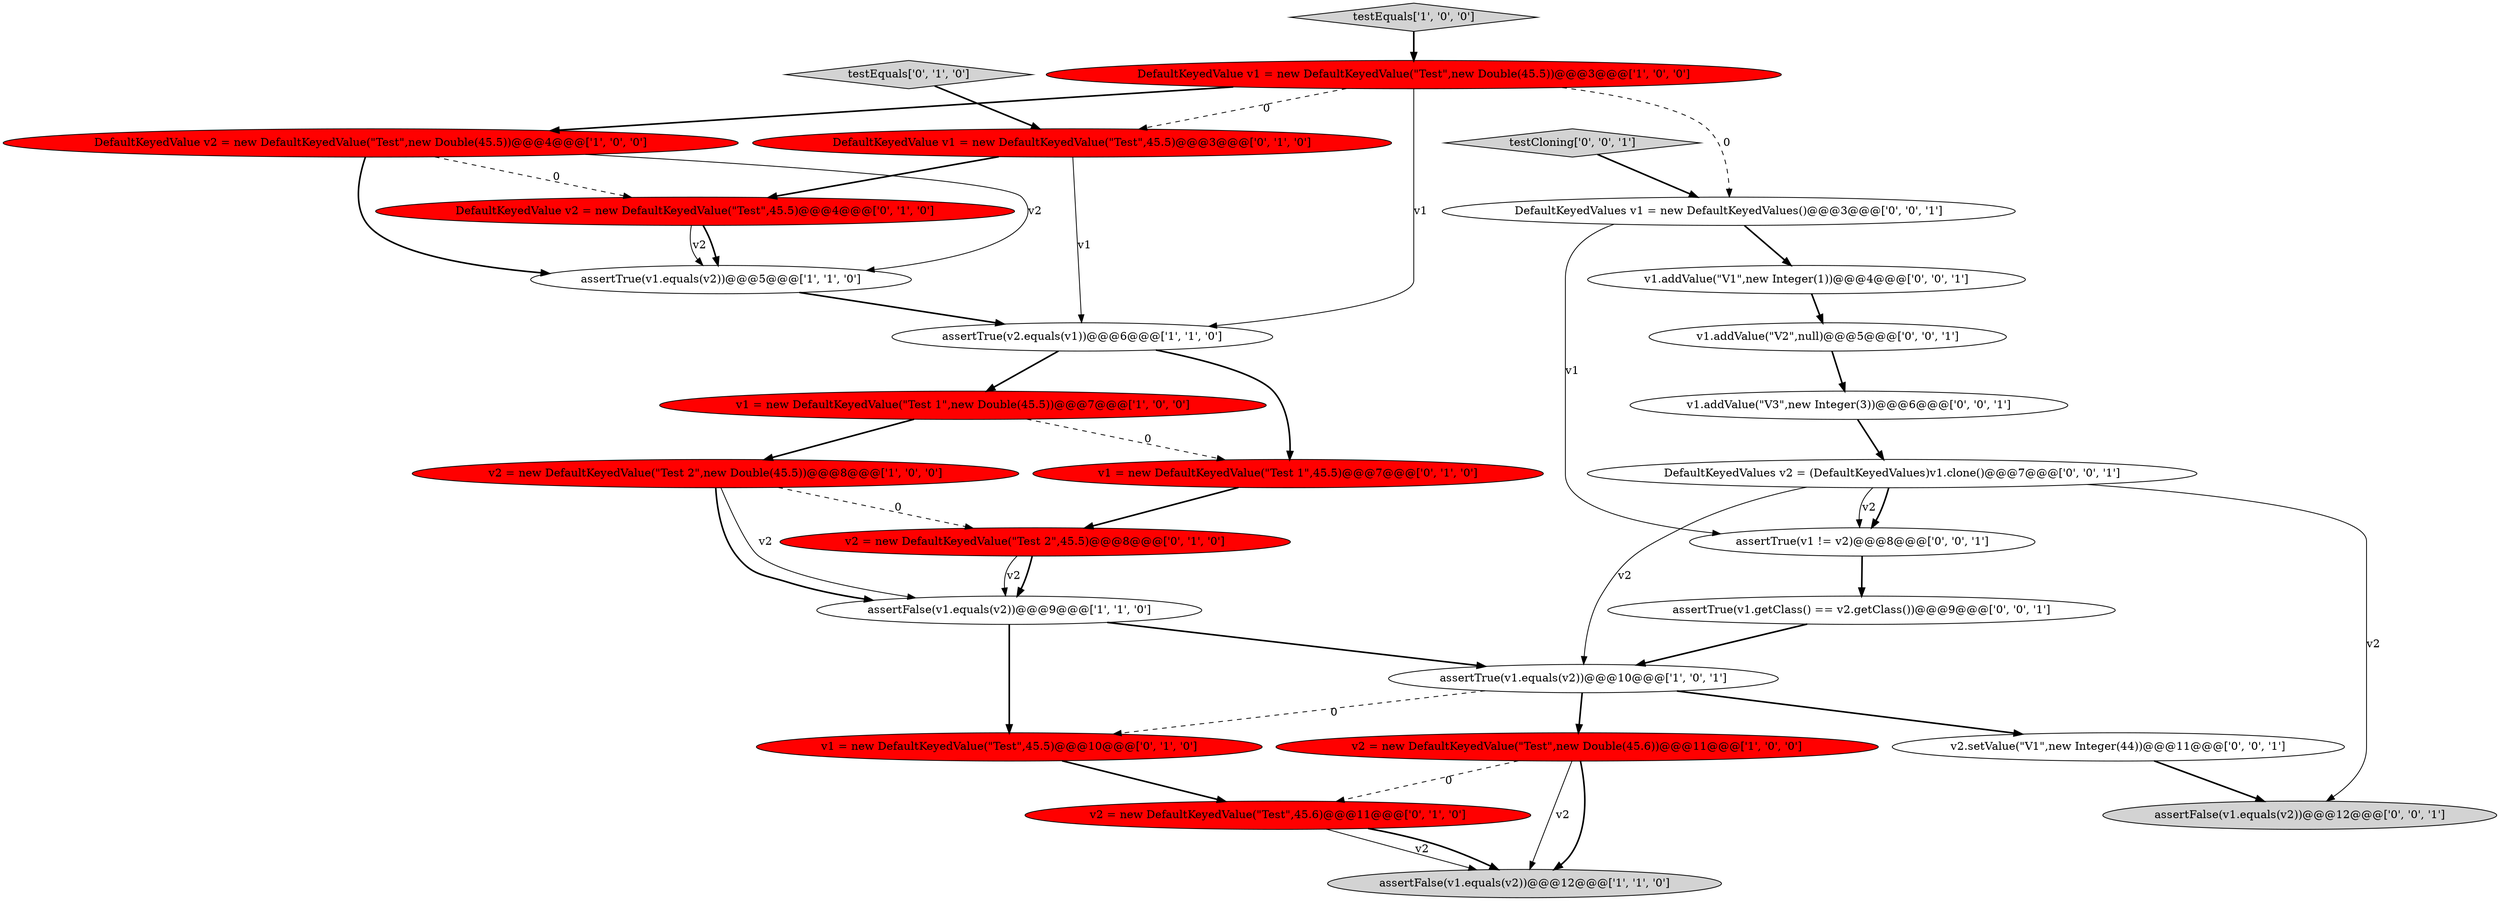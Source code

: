 digraph {
4 [style = filled, label = "v2 = new DefaultKeyedValue(\"Test\",new Double(45.6))@@@11@@@['1', '0', '0']", fillcolor = red, shape = ellipse image = "AAA1AAABBB1BBB"];
17 [style = filled, label = "DefaultKeyedValue v1 = new DefaultKeyedValue(\"Test\",45.5)@@@3@@@['0', '1', '0']", fillcolor = red, shape = ellipse image = "AAA1AAABBB2BBB"];
20 [style = filled, label = "assertFalse(v1.equals(v2))@@@12@@@['0', '0', '1']", fillcolor = lightgray, shape = ellipse image = "AAA0AAABBB3BBB"];
5 [style = filled, label = "assertTrue(v1.equals(v2))@@@5@@@['1', '1', '0']", fillcolor = white, shape = ellipse image = "AAA0AAABBB1BBB"];
24 [style = filled, label = "assertTrue(v1 != v2)@@@8@@@['0', '0', '1']", fillcolor = white, shape = ellipse image = "AAA0AAABBB3BBB"];
2 [style = filled, label = "assertFalse(v1.equals(v2))@@@12@@@['1', '1', '0']", fillcolor = lightgray, shape = ellipse image = "AAA0AAABBB1BBB"];
8 [style = filled, label = "testEquals['1', '0', '0']", fillcolor = lightgray, shape = diamond image = "AAA0AAABBB1BBB"];
0 [style = filled, label = "DefaultKeyedValue v1 = new DefaultKeyedValue(\"Test\",new Double(45.5))@@@3@@@['1', '0', '0']", fillcolor = red, shape = ellipse image = "AAA1AAABBB1BBB"];
18 [style = filled, label = "v1.addValue(\"V1\",new Integer(1))@@@4@@@['0', '0', '1']", fillcolor = white, shape = ellipse image = "AAA0AAABBB3BBB"];
23 [style = filled, label = "DefaultKeyedValues v2 = (DefaultKeyedValues)v1.clone()@@@7@@@['0', '0', '1']", fillcolor = white, shape = ellipse image = "AAA0AAABBB3BBB"];
3 [style = filled, label = "DefaultKeyedValue v2 = new DefaultKeyedValue(\"Test\",new Double(45.5))@@@4@@@['1', '0', '0']", fillcolor = red, shape = ellipse image = "AAA1AAABBB1BBB"];
7 [style = filled, label = "assertFalse(v1.equals(v2))@@@9@@@['1', '1', '0']", fillcolor = white, shape = ellipse image = "AAA0AAABBB1BBB"];
10 [style = filled, label = "v1 = new DefaultKeyedValue(\"Test 1\",new Double(45.5))@@@7@@@['1', '0', '0']", fillcolor = red, shape = ellipse image = "AAA1AAABBB1BBB"];
22 [style = filled, label = "testCloning['0', '0', '1']", fillcolor = lightgray, shape = diamond image = "AAA0AAABBB3BBB"];
11 [style = filled, label = "v1 = new DefaultKeyedValue(\"Test 1\",45.5)@@@7@@@['0', '1', '0']", fillcolor = red, shape = ellipse image = "AAA1AAABBB2BBB"];
27 [style = filled, label = "v2.setValue(\"V1\",new Integer(44))@@@11@@@['0', '0', '1']", fillcolor = white, shape = ellipse image = "AAA0AAABBB3BBB"];
25 [style = filled, label = "DefaultKeyedValues v1 = new DefaultKeyedValues()@@@3@@@['0', '0', '1']", fillcolor = white, shape = ellipse image = "AAA0AAABBB3BBB"];
9 [style = filled, label = "assertTrue(v1.equals(v2))@@@10@@@['1', '0', '1']", fillcolor = white, shape = ellipse image = "AAA0AAABBB1BBB"];
1 [style = filled, label = "assertTrue(v2.equals(v1))@@@6@@@['1', '1', '0']", fillcolor = white, shape = ellipse image = "AAA0AAABBB1BBB"];
14 [style = filled, label = "v2 = new DefaultKeyedValue(\"Test\",45.6)@@@11@@@['0', '1', '0']", fillcolor = red, shape = ellipse image = "AAA1AAABBB2BBB"];
16 [style = filled, label = "v2 = new DefaultKeyedValue(\"Test 2\",45.5)@@@8@@@['0', '1', '0']", fillcolor = red, shape = ellipse image = "AAA1AAABBB2BBB"];
26 [style = filled, label = "assertTrue(v1.getClass() == v2.getClass())@@@9@@@['0', '0', '1']", fillcolor = white, shape = ellipse image = "AAA0AAABBB3BBB"];
13 [style = filled, label = "v1 = new DefaultKeyedValue(\"Test\",45.5)@@@10@@@['0', '1', '0']", fillcolor = red, shape = ellipse image = "AAA1AAABBB2BBB"];
15 [style = filled, label = "testEquals['0', '1', '0']", fillcolor = lightgray, shape = diamond image = "AAA0AAABBB2BBB"];
21 [style = filled, label = "v1.addValue(\"V2\",null)@@@5@@@['0', '0', '1']", fillcolor = white, shape = ellipse image = "AAA0AAABBB3BBB"];
12 [style = filled, label = "DefaultKeyedValue v2 = new DefaultKeyedValue(\"Test\",45.5)@@@4@@@['0', '1', '0']", fillcolor = red, shape = ellipse image = "AAA1AAABBB2BBB"];
6 [style = filled, label = "v2 = new DefaultKeyedValue(\"Test 2\",new Double(45.5))@@@8@@@['1', '0', '0']", fillcolor = red, shape = ellipse image = "AAA1AAABBB1BBB"];
19 [style = filled, label = "v1.addValue(\"V3\",new Integer(3))@@@6@@@['0', '0', '1']", fillcolor = white, shape = ellipse image = "AAA0AAABBB3BBB"];
7->13 [style = bold, label=""];
0->3 [style = bold, label=""];
11->16 [style = bold, label=""];
22->25 [style = bold, label=""];
12->5 [style = bold, label=""];
21->19 [style = bold, label=""];
17->1 [style = solid, label="v1"];
9->4 [style = bold, label=""];
25->18 [style = bold, label=""];
16->7 [style = bold, label=""];
26->9 [style = bold, label=""];
4->2 [style = bold, label=""];
4->2 [style = solid, label="v2"];
0->17 [style = dashed, label="0"];
10->6 [style = bold, label=""];
3->5 [style = solid, label="v2"];
1->11 [style = bold, label=""];
10->11 [style = dashed, label="0"];
9->27 [style = bold, label=""];
8->0 [style = bold, label=""];
7->9 [style = bold, label=""];
5->1 [style = bold, label=""];
24->26 [style = bold, label=""];
15->17 [style = bold, label=""];
3->5 [style = bold, label=""];
17->12 [style = bold, label=""];
23->24 [style = bold, label=""];
12->5 [style = solid, label="v2"];
6->16 [style = dashed, label="0"];
3->12 [style = dashed, label="0"];
0->25 [style = dashed, label="0"];
23->9 [style = solid, label="v2"];
25->24 [style = solid, label="v1"];
19->23 [style = bold, label=""];
0->1 [style = solid, label="v1"];
23->24 [style = solid, label="v2"];
9->13 [style = dashed, label="0"];
16->7 [style = solid, label="v2"];
14->2 [style = solid, label="v2"];
4->14 [style = dashed, label="0"];
14->2 [style = bold, label=""];
23->20 [style = solid, label="v2"];
18->21 [style = bold, label=""];
6->7 [style = solid, label="v2"];
6->7 [style = bold, label=""];
1->10 [style = bold, label=""];
13->14 [style = bold, label=""];
27->20 [style = bold, label=""];
}
